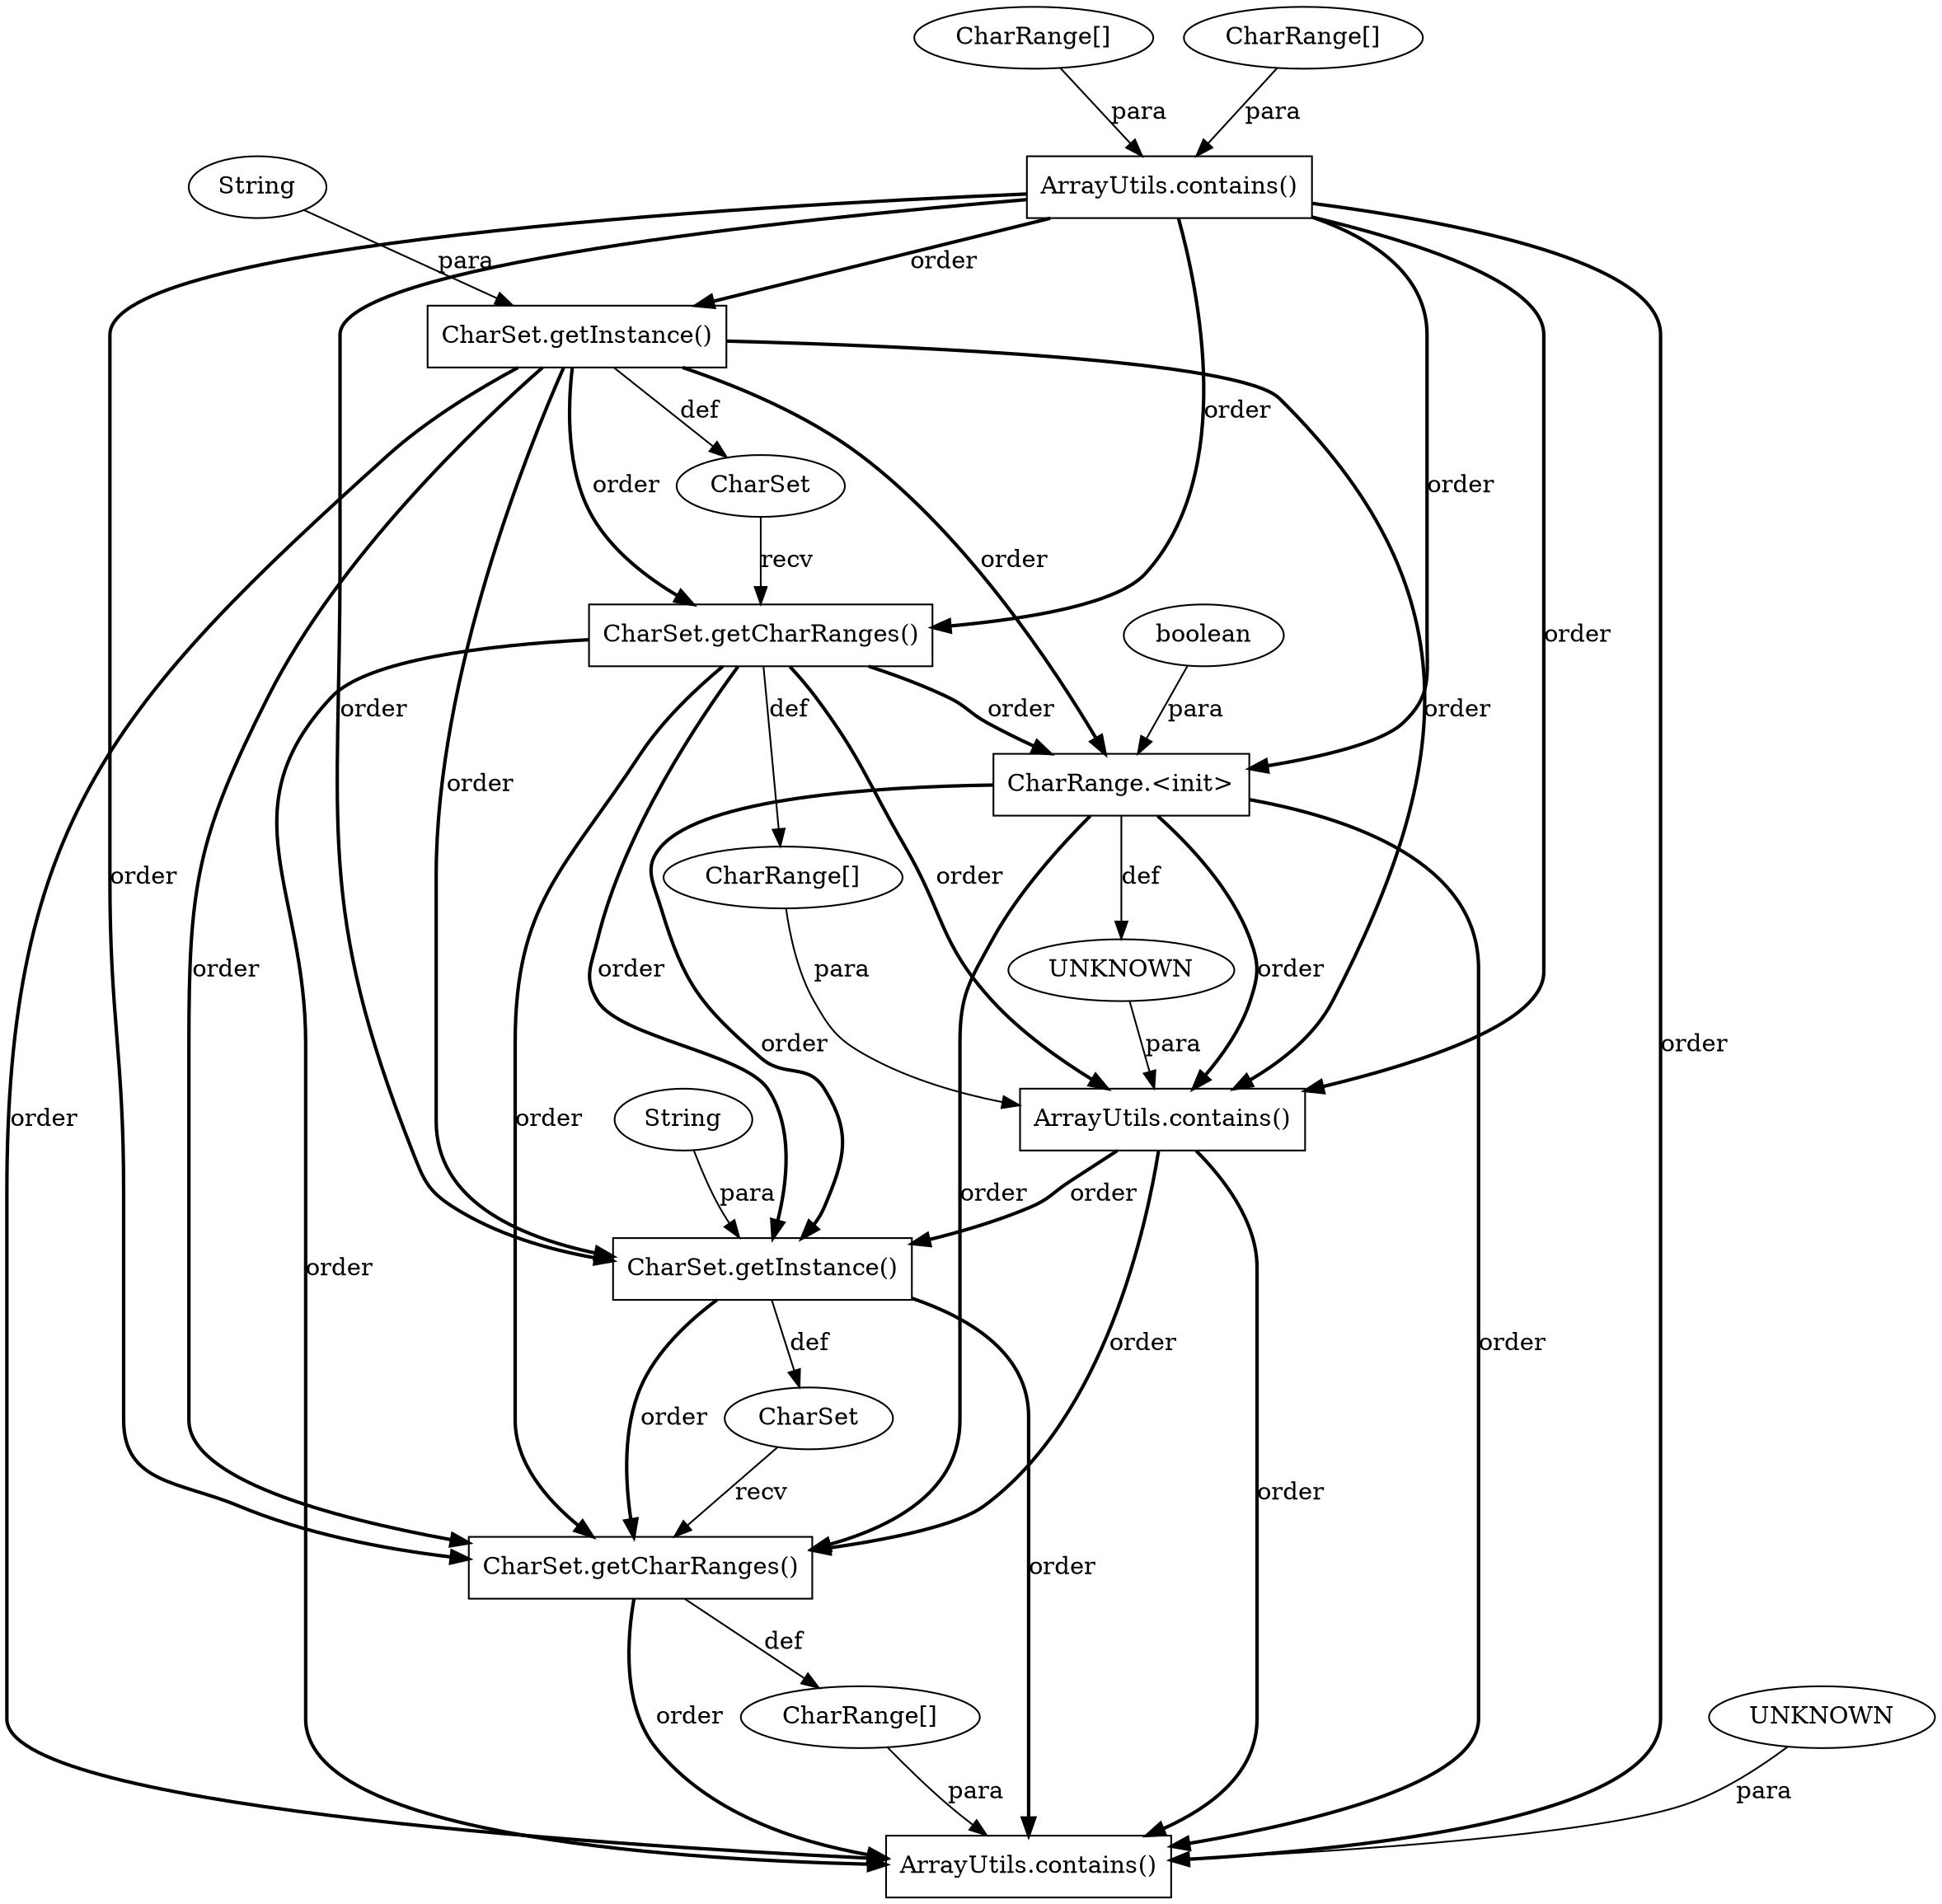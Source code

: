 digraph "AUG" {

  1 [ label="ArrayUtils.contains()" shape="box" ];
  2 [ label="CharRange[]" shape="ellipse" ];
  3 [ label="CharSet.getCharRanges()" shape="box" ];
  4 [ label="ArrayUtils.contains()" shape="box" ];
  5 [ label="CharRange[]" shape="ellipse" ];
  6 [ label="CharSet.getCharRanges()" shape="box" ];
  7 [ label="ArrayUtils.contains()" shape="box" ];
  8 [ label="CharSet" shape="ellipse" ];
  9 [ label="CharSet.getInstance()" shape="box" ];
  10 [ label="UNKNOWN" shape="ellipse" ];
  11 [ label="CharRange.<init>" shape="box" ];
  12 [ label="String" shape="ellipse" ];
  13 [ label="CharSet" shape="ellipse" ];
  14 [ label="CharSet.getInstance()" shape="box" ];
  15 [ label="UNKNOWN" shape="ellipse" ];
  16 [ label="CharRange[]" shape="ellipse" ];
  17 [ label="boolean" shape="ellipse" ];
  18 [ label="CharRange[]" shape="ellipse" ];
  19 [ label="String" shape="ellipse" ];
  4 -> 1 [ label="order" style="bold" ];
  9 -> 1 [ label="order" style="bold" ];
  15 -> 1 [ label="para" style="solid" ];
  3 -> 1 [ label="order" style="bold" ];
  2 -> 1 [ label="para" style="solid" ];
  6 -> 1 [ label="order" style="bold" ];
  7 -> 1 [ label="order" style="bold" ];
  11 -> 1 [ label="order" style="bold" ];
  14 -> 1 [ label="order" style="bold" ];
  3 -> 2 [ label="def" style="solid" ];
  8 -> 3 [ label="recv" style="solid" ];
  11 -> 3 [ label="order" style="bold" ];
  4 -> 3 [ label="order" style="bold" ];
  14 -> 3 [ label="order" style="bold" ];
  7 -> 3 [ label="order" style="bold" ];
  9 -> 3 [ label="order" style="bold" ];
  6 -> 3 [ label="order" style="bold" ];
  14 -> 4 [ label="order" style="bold" ];
  5 -> 4 [ label="para" style="solid" ];
  10 -> 4 [ label="para" style="solid" ];
  6 -> 4 [ label="order" style="bold" ];
  7 -> 4 [ label="order" style="bold" ];
  11 -> 4 [ label="order" style="bold" ];
  6 -> 5 [ label="def" style="solid" ];
  14 -> 6 [ label="order" style="bold" ];
  7 -> 6 [ label="order" style="bold" ];
  13 -> 6 [ label="recv" style="solid" ];
  16 -> 7 [ label="para" style="solid" ];
  18 -> 7 [ label="para" style="solid" ];
  9 -> 8 [ label="def" style="solid" ];
  12 -> 9 [ label="para" style="solid" ];
  11 -> 9 [ label="order" style="bold" ];
  14 -> 9 [ label="order" style="bold" ];
  6 -> 9 [ label="order" style="bold" ];
  7 -> 9 [ label="order" style="bold" ];
  4 -> 9 [ label="order" style="bold" ];
  11 -> 10 [ label="def" style="solid" ];
  17 -> 11 [ label="para" style="solid" ];
  7 -> 11 [ label="order" style="bold" ];
  14 -> 11 [ label="order" style="bold" ];
  6 -> 11 [ label="order" style="bold" ];
  14 -> 13 [ label="def" style="solid" ];
  19 -> 14 [ label="para" style="solid" ];
  7 -> 14 [ label="order" style="bold" ];
}

